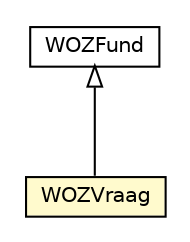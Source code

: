 #!/usr/local/bin/dot
#
# Class diagram 
# Generated by UMLGraph version R5_6-24-gf6e263 (http://www.umlgraph.org/)
#

digraph G {
	edge [fontname="Helvetica",fontsize=10,labelfontname="Helvetica",labelfontsize=10];
	node [fontname="Helvetica",fontsize=10,shape=plaintext];
	nodesep=0.25;
	ranksep=0.5;
	// nl.egem.stuf.sector.bg._0204.WOZFund
	c252663 [label=<<table title="nl.egem.stuf.sector.bg._0204.WOZFund" border="0" cellborder="1" cellspacing="0" cellpadding="2" port="p" href="./WOZFund.html">
		<tr><td><table border="0" cellspacing="0" cellpadding="1">
<tr><td align="center" balign="center"> WOZFund </td></tr>
		</table></td></tr>
		</table>>, URL="./WOZFund.html", fontname="Helvetica", fontcolor="black", fontsize=10.0];
	// nl.egem.stuf.sector.bg._0204.WOZVraag
	c252737 [label=<<table title="nl.egem.stuf.sector.bg._0204.WOZVraag" border="0" cellborder="1" cellspacing="0" cellpadding="2" port="p" bgcolor="lemonChiffon" href="./WOZVraag.html">
		<tr><td><table border="0" cellspacing="0" cellpadding="1">
<tr><td align="center" balign="center"> WOZVraag </td></tr>
		</table></td></tr>
		</table>>, URL="./WOZVraag.html", fontname="Helvetica", fontcolor="black", fontsize=10.0];
	//nl.egem.stuf.sector.bg._0204.WOZVraag extends nl.egem.stuf.sector.bg._0204.WOZFund
	c252663:p -> c252737:p [dir=back,arrowtail=empty];
}

